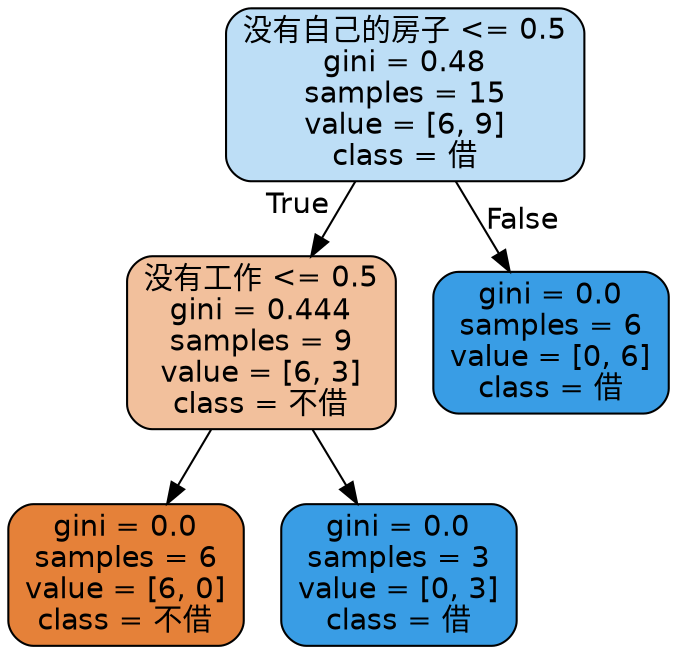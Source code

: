 digraph Tree {
node [shape=box, style="filled, rounded", color="black", fontname=helvetica] ;
edge [fontname=helvetica] ;
0 [label="没有自己的房子 <= 0.5\ngini = 0.48\nsamples = 15\nvalue = [6, 9]\nclass = 借", fillcolor="#bddef6"] ;
1 [label="没有工作 <= 0.5\ngini = 0.444\nsamples = 9\nvalue = [6, 3]\nclass = 不借", fillcolor="#f2c09c"] ;
0 -> 1 [labeldistance=2.5, labelangle=45, headlabel="True"] ;
2 [label="gini = 0.0\nsamples = 6\nvalue = [6, 0]\nclass = 不借", fillcolor="#e58139"] ;
1 -> 2 ;
3 [label="gini = 0.0\nsamples = 3\nvalue = [0, 3]\nclass = 借", fillcolor="#399de5"] ;
1 -> 3 ;
4 [label="gini = 0.0\nsamples = 6\nvalue = [0, 6]\nclass = 借", fillcolor="#399de5"] ;
0 -> 4 [labeldistance=2.5, labelangle=-45, headlabel="False"] ;
}